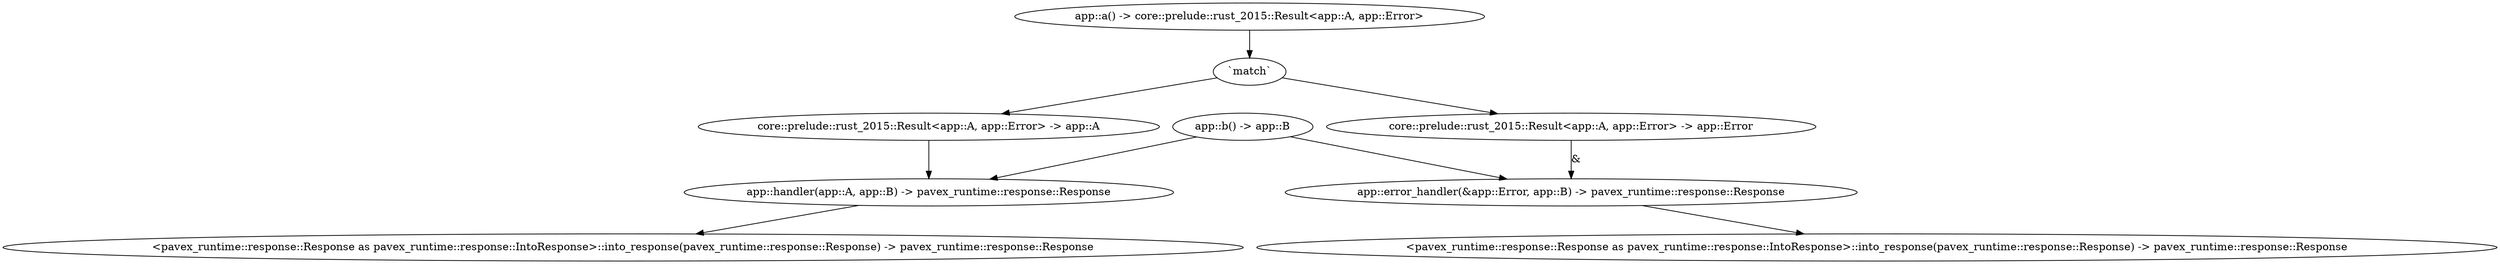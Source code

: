 digraph "GET /home" {
    0 [ label = "app::handler(app::A, app::B) -> pavex_runtime::response::Response"]
    1 [ label = "app::b() -> app::B"]
    2 [ label = "core::prelude::rust_2015::Result<app::A, app::Error> -> app::A"]
    3 [ label = "app::a() -> core::prelude::rust_2015::Result<app::A, app::Error>"]
    4 [ label = "<pavex_runtime::response::Response as pavex_runtime::response::IntoResponse>::into_response(pavex_runtime::response::Response) -> pavex_runtime::response::Response"]
    5 [ label = "core::prelude::rust_2015::Result<app::A, app::Error> -> app::Error"]
    6 [ label = "app::error_handler(&app::Error, app::B) -> pavex_runtime::response::Response"]
    7 [ label = "<pavex_runtime::response::Response as pavex_runtime::response::IntoResponse>::into_response(pavex_runtime::response::Response) -> pavex_runtime::response::Response"]
    8 [ label = "`match`"]
    1 -> 0 [ ]
    2 -> 0 [ ]
    8 -> 5 [ ]
    0 -> 4 [ ]
    8 -> 2 [ ]
    5 -> 6 [ label = "&"]
    1 -> 6 [ ]
    6 -> 7 [ ]
    3 -> 8 [ ]
}
digraph app_state {
    0 [ label = "crate::ApplicationState() -> crate::ApplicationState"]
}